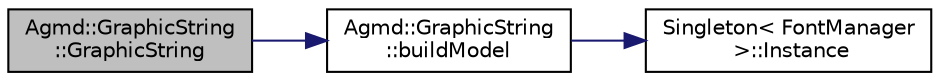 digraph "Agmd::GraphicString::GraphicString"
{
  edge [fontname="Helvetica",fontsize="10",labelfontname="Helvetica",labelfontsize="10"];
  node [fontname="Helvetica",fontsize="10",shape=record];
  rankdir="LR";
  Node1 [label="Agmd::GraphicString\l::GraphicString",height=0.2,width=0.4,color="black", fillcolor="grey75", style="filled" fontcolor="black"];
  Node1 -> Node2 [color="midnightblue",fontsize="10",style="solid",fontname="Helvetica"];
  Node2 [label="Agmd::GraphicString\l::buildModel",height=0.2,width=0.4,color="black", fillcolor="white", style="filled",URL="$class_agmd_1_1_graphic_string.html#a49a622873a0db2884bf3559aa2d53018"];
  Node2 -> Node3 [color="midnightblue",fontsize="10",style="solid",fontname="Helvetica"];
  Node3 [label="Singleton\< FontManager\l \>::Instance",height=0.2,width=0.4,color="black", fillcolor="white", style="filled",URL="$class_singleton.html#a131e87528259529400d58b6df5d9743c"];
}
